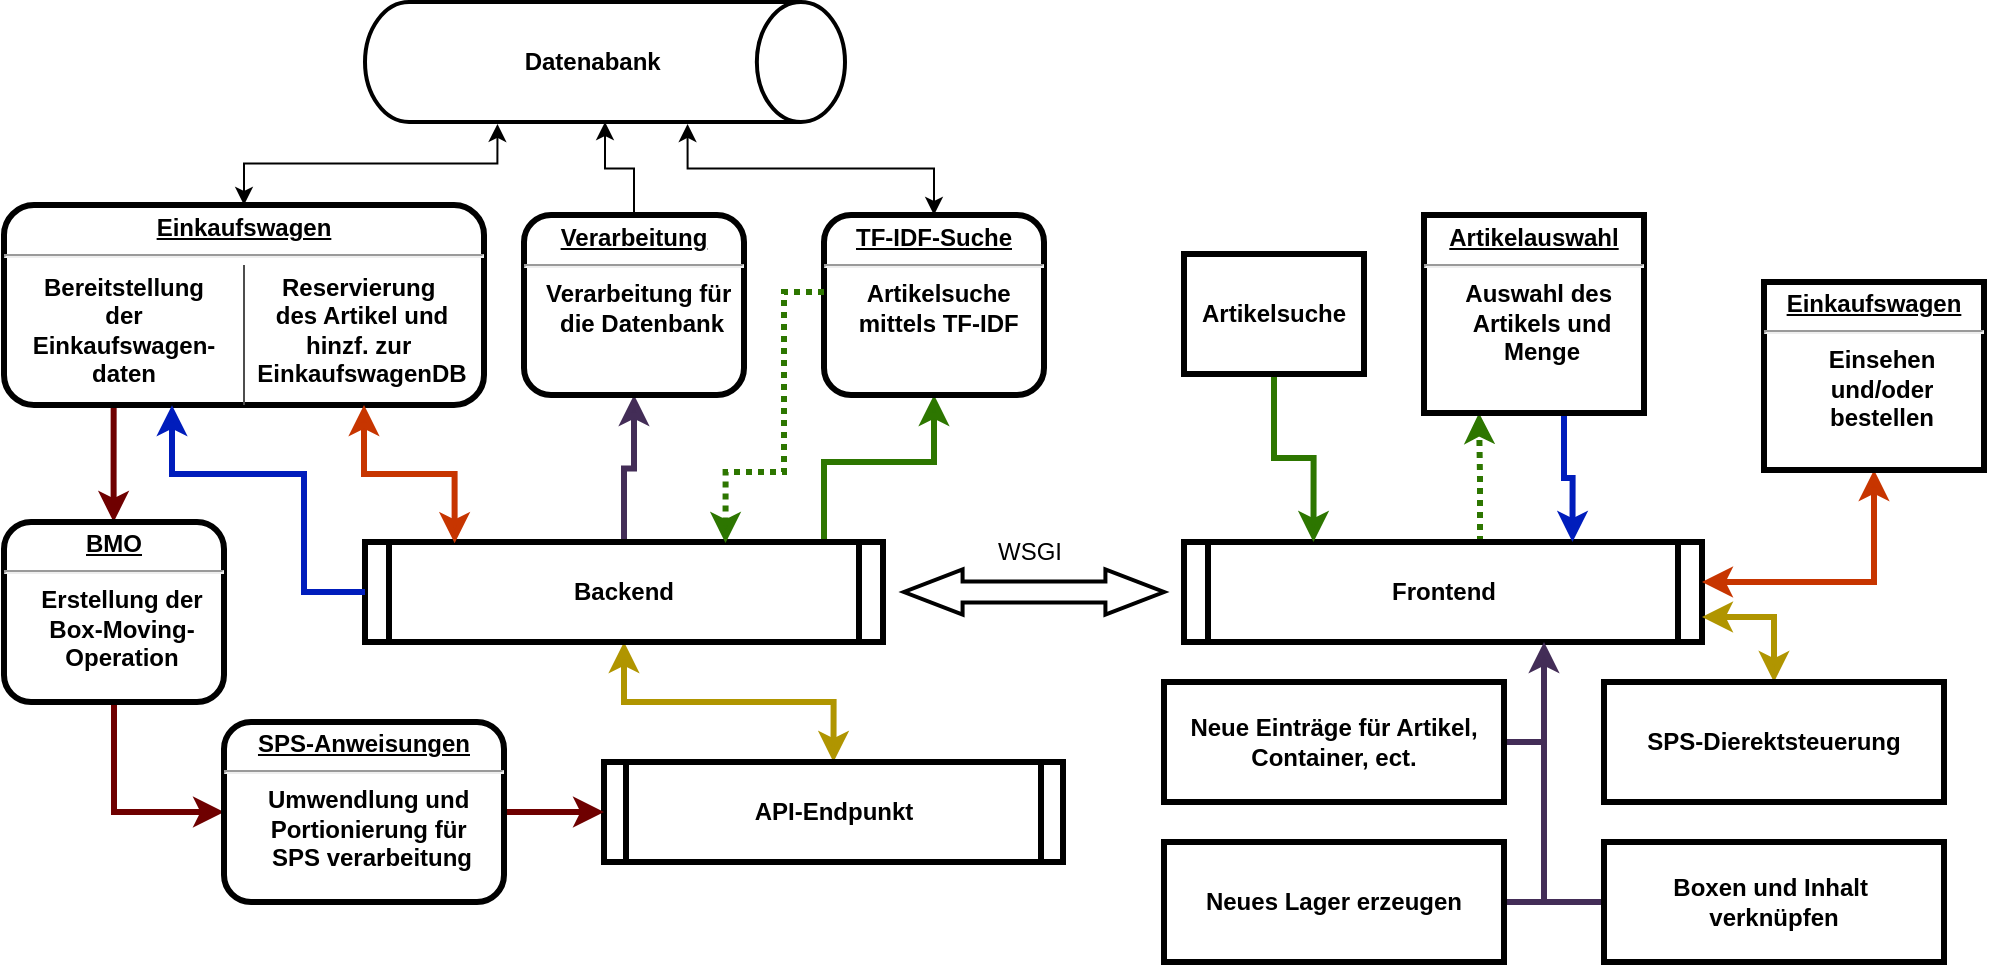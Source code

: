<mxfile version="24.7.17">
  <diagram name="Page-1" id="c7558073-3199-34d8-9f00-42111426c3f3">
    <mxGraphModel dx="2021" dy="697" grid="1" gridSize="10" guides="1" tooltips="1" connect="1" arrows="1" fold="1" page="1" pageScale="1" pageWidth="826" pageHeight="1169" background="none" math="0" shadow="0">
      <root>
        <mxCell id="0" />
        <mxCell id="1" parent="0" />
        <mxCell id="gBv6j1U0ucPJLiP_LBgZ-112" style="edgeStyle=orthogonalEdgeStyle;rounded=0;orthogonalLoop=1;jettySize=auto;html=1;fillColor=#60a917;strokeColor=#2D7600;strokeWidth=3;" edge="1" parent="1" source="5" target="gBv6j1U0ucPJLiP_LBgZ-106">
          <mxGeometry relative="1" as="geometry">
            <Array as="points">
              <mxPoint x="280" y="430" />
              <mxPoint x="335" y="430" />
            </Array>
          </mxGeometry>
        </mxCell>
        <mxCell id="gBv6j1U0ucPJLiP_LBgZ-147" style="edgeStyle=orthogonalEdgeStyle;rounded=0;orthogonalLoop=1;jettySize=auto;html=1;entryX=0.5;entryY=1;entryDx=0;entryDy=0;strokeWidth=3;fillColor=#76608a;strokeColor=#432D57;" edge="1" parent="1" source="5" target="6">
          <mxGeometry relative="1" as="geometry" />
        </mxCell>
        <mxCell id="gBv6j1U0ucPJLiP_LBgZ-156" style="edgeStyle=orthogonalEdgeStyle;rounded=0;orthogonalLoop=1;jettySize=auto;html=1;entryX=0.5;entryY=0;entryDx=0;entryDy=0;strokeColor=#B09500;strokeWidth=3;align=center;verticalAlign=middle;fontFamily=Helvetica;fontSize=11;fontColor=default;labelBackgroundColor=default;startArrow=classic;startFill=1;endArrow=classic;fillColor=#e3c800;" edge="1" parent="1" source="5" target="gBv6j1U0ucPJLiP_LBgZ-131">
          <mxGeometry relative="1" as="geometry" />
        </mxCell>
        <mxCell id="5" value="Backend" style="shape=process;whiteSpace=wrap;align=center;verticalAlign=middle;size=0.048;fontStyle=1;strokeWidth=3;labelBackgroundColor=none;" parent="1" vertex="1">
          <mxGeometry x="50.5" y="470" width="259" height="50" as="geometry" />
        </mxCell>
        <mxCell id="gBv6j1U0ucPJLiP_LBgZ-144" value="" style="edgeStyle=orthogonalEdgeStyle;rounded=0;orthogonalLoop=1;jettySize=auto;html=1;startArrow=none;startFill=0;" edge="1" parent="1" source="6" target="gBv6j1U0ucPJLiP_LBgZ-138">
          <mxGeometry relative="1" as="geometry" />
        </mxCell>
        <mxCell id="6" value="&lt;p style=&quot;margin: 0px; margin-top: 4px; text-align: center; text-decoration: underline;&quot;&gt;&lt;strong&gt;Verarbeitung&lt;br&gt;&lt;/strong&gt;&lt;/p&gt;&lt;hr&gt;&lt;p style=&quot;margin: 0px; margin-left: 8px;&quot;&gt;Verarbeitung für&amp;nbsp;&lt;/p&gt;&lt;p style=&quot;margin: 0px; margin-left: 8px;&quot;&gt;die Datenbank&lt;/p&gt;" style="verticalAlign=middle;align=center;overflow=fill;fontSize=12;fontFamily=Helvetica;html=1;rounded=1;fontStyle=1;strokeWidth=3;labelBackgroundColor=none;" parent="1" vertex="1">
          <mxGeometry x="130" y="306.5" width="110" height="90" as="geometry" />
        </mxCell>
        <mxCell id="gBv6j1U0ucPJLiP_LBgZ-113" style="edgeStyle=orthogonalEdgeStyle;rounded=0;orthogonalLoop=1;jettySize=auto;html=1;entryX=0.25;entryY=1;entryDx=0;entryDy=0;fillColor=#60a917;strokeColor=#2D7600;dashed=1;dashPattern=1 1;strokeWidth=3;align=center;verticalAlign=middle;fontFamily=Helvetica;fontSize=11;fontColor=default;labelBackgroundColor=default;endArrow=classic;" edge="1" parent="1" source="gBv6j1U0ucPJLiP_LBgZ-96" target="gBv6j1U0ucPJLiP_LBgZ-101">
          <mxGeometry relative="1" as="geometry">
            <Array as="points">
              <mxPoint x="608" y="438" />
              <mxPoint x="608" y="438" />
            </Array>
          </mxGeometry>
        </mxCell>
        <mxCell id="gBv6j1U0ucPJLiP_LBgZ-96" value="Frontend" style="shape=process;whiteSpace=wrap;align=center;verticalAlign=middle;size=0.048;fontStyle=1;strokeWidth=3;labelBackgroundColor=none;" vertex="1" parent="1">
          <mxGeometry x="460" y="470" width="259" height="50" as="geometry" />
        </mxCell>
        <mxCell id="gBv6j1U0ucPJLiP_LBgZ-98" value="" style="html=1;shadow=0;dashed=0;align=center;verticalAlign=middle;shape=mxgraph.arrows2.twoWayArrow;dy=0.53;dx=29.29;strokeWidth=2;" vertex="1" parent="1">
          <mxGeometry x="320" y="483.75" width="130" height="22.5" as="geometry" />
        </mxCell>
        <mxCell id="gBv6j1U0ucPJLiP_LBgZ-99" value="WSGI" style="text;html=1;align=center;verticalAlign=middle;whiteSpace=wrap;rounded=0;" vertex="1" parent="1">
          <mxGeometry x="353" y="460" width="60" height="30" as="geometry" />
        </mxCell>
        <mxCell id="gBv6j1U0ucPJLiP_LBgZ-130" style="edgeStyle=orthogonalEdgeStyle;rounded=0;orthogonalLoop=1;jettySize=auto;html=1;entryX=0.75;entryY=0;entryDx=0;entryDy=0;strokeColor=#001DBC;strokeWidth=3;align=center;verticalAlign=middle;fontFamily=Helvetica;fontSize=11;fontColor=default;labelBackgroundColor=default;endArrow=classic;fillColor=#0050ef;" edge="1" parent="1" source="gBv6j1U0ucPJLiP_LBgZ-101" target="gBv6j1U0ucPJLiP_LBgZ-96">
          <mxGeometry relative="1" as="geometry">
            <Array as="points">
              <mxPoint x="650" y="438" />
              <mxPoint x="654" y="438" />
            </Array>
          </mxGeometry>
        </mxCell>
        <mxCell id="gBv6j1U0ucPJLiP_LBgZ-101" value="&lt;p style=&quot;margin: 0px; margin-top: 4px; text-align: center; text-decoration: underline;&quot;&gt;&lt;strong&gt;Artikelauswahl&lt;br&gt;&lt;/strong&gt;&lt;/p&gt;&lt;hr&gt;&lt;p style=&quot;margin: 0px; margin-left: 8px;&quot;&gt;Auswahl des&amp;nbsp;&lt;/p&gt;&lt;p style=&quot;margin: 0px; margin-left: 8px;&quot;&gt;Artikels und&lt;/p&gt;&lt;p style=&quot;margin: 0px; margin-left: 8px;&quot;&gt;Menge&lt;/p&gt;&lt;p style=&quot;margin: 0px; margin-left: 8px;&quot;&gt;&lt;br&gt;&lt;/p&gt;" style="verticalAlign=middle;align=center;overflow=fill;fontSize=12;fontFamily=Helvetica;html=1;rounded=1;fontStyle=1;strokeWidth=3;labelBackgroundColor=none;arcSize=0;" vertex="1" parent="1">
          <mxGeometry x="580" y="306.5" width="110" height="99" as="geometry" />
        </mxCell>
        <mxCell id="gBv6j1U0ucPJLiP_LBgZ-129" style="edgeStyle=orthogonalEdgeStyle;rounded=0;orthogonalLoop=1;jettySize=auto;html=1;exitX=0.5;exitY=1;exitDx=0;exitDy=0;fillColor=#fa6800;strokeColor=#C73500;endArrow=classic;endFill=1;strokeWidth=3;startArrow=classic;startFill=1;" edge="1" parent="1" source="gBv6j1U0ucPJLiP_LBgZ-102" target="gBv6j1U0ucPJLiP_LBgZ-96">
          <mxGeometry relative="1" as="geometry">
            <Array as="points">
              <mxPoint x="805" y="490" />
            </Array>
          </mxGeometry>
        </mxCell>
        <mxCell id="gBv6j1U0ucPJLiP_LBgZ-102" value="&lt;p style=&quot;margin: 0px; margin-top: 4px; text-align: center; text-decoration: underline;&quot;&gt;Einkaufswagen&lt;/p&gt;&lt;hr&gt;&lt;p style=&quot;margin: 0px; margin-left: 8px;&quot;&gt;Einsehen&lt;br&gt;und/oder&lt;br&gt;bestellen&lt;/p&gt;" style="verticalAlign=middle;align=center;overflow=fill;fontSize=12;fontFamily=Helvetica;html=1;rounded=1;fontStyle=1;strokeWidth=3;labelBackgroundColor=none;arcSize=0;" vertex="1" parent="1">
          <mxGeometry x="750" y="340" width="110" height="94" as="geometry" />
        </mxCell>
        <mxCell id="gBv6j1U0ucPJLiP_LBgZ-104" style="edgeStyle=orthogonalEdgeStyle;rounded=0;orthogonalLoop=1;jettySize=auto;html=1;entryX=0.25;entryY=0;entryDx=0;entryDy=0;strokeWidth=3;fillColor=#60a917;strokeColor=#2D7600;" edge="1" parent="1" source="gBv6j1U0ucPJLiP_LBgZ-103" target="gBv6j1U0ucPJLiP_LBgZ-96">
          <mxGeometry relative="1" as="geometry" />
        </mxCell>
        <mxCell id="gBv6j1U0ucPJLiP_LBgZ-103" value="Artikelsuche" style="whiteSpace=wrap;align=center;verticalAlign=middle;fontStyle=1;strokeWidth=3;labelBackgroundColor=none;" vertex="1" parent="1">
          <mxGeometry x="460" y="326" width="90" height="60" as="geometry" />
        </mxCell>
        <mxCell id="gBv6j1U0ucPJLiP_LBgZ-106" value="&lt;p style=&quot;margin: 0px; margin-top: 4px; text-align: center; text-decoration: underline;&quot;&gt;TF-IDF-Suche&lt;/p&gt;&lt;hr&gt;&lt;p style=&quot;margin: 0px; margin-left: 8px;&quot;&gt;Artikelsuche&amp;nbsp;&lt;/p&gt;&lt;p style=&quot;margin: 0px; margin-left: 8px;&quot;&gt;mittels TF-IDF&amp;nbsp;&lt;/p&gt;" style="verticalAlign=middle;align=center;overflow=fill;fontSize=12;fontFamily=Helvetica;html=1;rounded=1;fontStyle=1;strokeWidth=3;labelBackgroundColor=none;" vertex="1" parent="1">
          <mxGeometry x="280" y="306.5" width="110" height="90" as="geometry" />
        </mxCell>
        <mxCell id="gBv6j1U0ucPJLiP_LBgZ-110" style="edgeStyle=orthogonalEdgeStyle;rounded=0;orthogonalLoop=1;jettySize=auto;html=1;entryX=0.696;entryY=0.01;entryDx=0;entryDy=0;entryPerimeter=0;fillColor=#60a917;strokeColor=#2D7600;strokeWidth=3;dashed=1;dashPattern=1 1;" edge="1" parent="1" source="gBv6j1U0ucPJLiP_LBgZ-106" target="5">
          <mxGeometry relative="1" as="geometry">
            <Array as="points">
              <mxPoint x="260" y="345" />
              <mxPoint x="260" y="435" />
              <mxPoint x="231" y="435" />
            </Array>
          </mxGeometry>
        </mxCell>
        <mxCell id="gBv6j1U0ucPJLiP_LBgZ-134" style="edgeStyle=orthogonalEdgeStyle;rounded=0;orthogonalLoop=1;jettySize=auto;html=1;entryX=0;entryY=0.5;entryDx=0;entryDy=0;strokeColor=#6F0000;strokeWidth=3;align=center;verticalAlign=middle;fontFamily=Helvetica;fontSize=11;fontColor=default;labelBackgroundColor=default;endArrow=classic;fillColor=#a20025;" edge="1" parent="1" source="gBv6j1U0ucPJLiP_LBgZ-126" target="gBv6j1U0ucPJLiP_LBgZ-133">
          <mxGeometry relative="1" as="geometry" />
        </mxCell>
        <mxCell id="gBv6j1U0ucPJLiP_LBgZ-143" style="edgeStyle=orthogonalEdgeStyle;rounded=0;orthogonalLoop=1;jettySize=auto;html=1;entryX=0.25;entryY=1;entryDx=0;entryDy=0;endArrow=none;endFill=0;startArrow=classic;startFill=1;fillColor=#a20025;strokeColor=#6F0000;strokeWidth=3;align=center;verticalAlign=middle;fontFamily=Helvetica;fontSize=11;fontColor=default;labelBackgroundColor=default;" edge="1" parent="1">
          <mxGeometry relative="1" as="geometry">
            <mxPoint x="-75.17" y="460" as="sourcePoint" />
            <mxPoint x="-75.17" y="401.5" as="targetPoint" />
            <Array as="points">
              <mxPoint x="-75.17" y="440" />
              <mxPoint x="-75.17" y="440" />
            </Array>
          </mxGeometry>
        </mxCell>
        <mxCell id="gBv6j1U0ucPJLiP_LBgZ-126" value="&lt;p style=&quot;margin: 0px; margin-top: 4px; text-align: center; text-decoration: underline;&quot;&gt;&lt;strong&gt;BMO&lt;br&gt;&lt;/strong&gt;&lt;/p&gt;&lt;hr&gt;&lt;p style=&quot;margin: 0px; margin-left: 8px;&quot;&gt;&lt;b style=&quot;text-wrap: wrap;&quot;&gt;Erstellung der Box-&lt;/b&gt;&lt;b style=&quot;text-wrap: wrap; background-color: initial;&quot;&gt;Moving-Operation&lt;/b&gt;&lt;br&gt;&lt;/p&gt;" style="verticalAlign=middle;align=center;overflow=fill;fontSize=12;fontFamily=Helvetica;html=1;rounded=1;fontStyle=1;strokeWidth=3;labelBackgroundColor=none;" vertex="1" parent="1">
          <mxGeometry x="-130" y="460" width="110" height="90" as="geometry" />
        </mxCell>
        <mxCell id="gBv6j1U0ucPJLiP_LBgZ-131" value="API-Endpunkt" style="shape=process;whiteSpace=wrap;align=center;verticalAlign=middle;size=0.048;fontStyle=1;strokeWidth=3;labelBackgroundColor=none;" vertex="1" parent="1">
          <mxGeometry x="170" y="580" width="229.5" height="50" as="geometry" />
        </mxCell>
        <mxCell id="gBv6j1U0ucPJLiP_LBgZ-135" style="edgeStyle=orthogonalEdgeStyle;rounded=0;orthogonalLoop=1;jettySize=auto;html=1;entryX=0;entryY=0.5;entryDx=0;entryDy=0;strokeColor=#6F0000;strokeWidth=3;align=center;verticalAlign=middle;fontFamily=Helvetica;fontSize=11;fontColor=default;labelBackgroundColor=default;endArrow=classic;fillColor=#a20025;" edge="1" parent="1" source="gBv6j1U0ucPJLiP_LBgZ-133" target="gBv6j1U0ucPJLiP_LBgZ-131">
          <mxGeometry relative="1" as="geometry" />
        </mxCell>
        <mxCell id="gBv6j1U0ucPJLiP_LBgZ-133" value="&lt;p style=&quot;margin: 0px; margin-top: 4px; text-align: center; text-decoration: underline;&quot;&gt;&lt;strong&gt;SPS-Anweisungen&lt;/strong&gt;&lt;/p&gt;&lt;hr&gt;&lt;p style=&quot;margin: 0px; margin-left: 8px;&quot;&gt;Umwendlung und&amp;nbsp;&lt;/p&gt;&lt;p style=&quot;margin: 0px; margin-left: 8px;&quot;&gt;Portionierung für&amp;nbsp;&lt;/p&gt;&lt;p style=&quot;margin: 0px; margin-left: 8px;&quot;&gt;SPS verarbeitung&lt;/p&gt;" style="verticalAlign=middle;align=center;overflow=fill;fontSize=12;fontFamily=Helvetica;html=1;rounded=1;fontStyle=1;strokeWidth=3;labelBackgroundColor=none;" vertex="1" parent="1">
          <mxGeometry x="-20" y="560" width="140" height="90" as="geometry" />
        </mxCell>
        <mxCell id="gBv6j1U0ucPJLiP_LBgZ-137" value="" style="group" vertex="1" connectable="0" parent="1">
          <mxGeometry x="-130" y="301.5" width="240" height="100" as="geometry" />
        </mxCell>
        <mxCell id="gBv6j1U0ucPJLiP_LBgZ-115" value="&lt;p style=&quot;margin: 0px; margin-top: 4px; text-align: center; text-decoration: underline;&quot;&gt;&lt;strong&gt;Einkaufswagen&lt;br&gt;&lt;/strong&gt;&lt;/p&gt;&lt;hr&gt;&lt;p style=&quot;margin: 0px; margin-left: 8px;&quot;&gt;&lt;br&gt;&lt;/p&gt;" style="verticalAlign=middle;align=center;overflow=fill;fontSize=12;fontFamily=Helvetica;html=1;rounded=1;fontStyle=1;strokeWidth=3;labelBackgroundColor=none;" vertex="1" parent="gBv6j1U0ucPJLiP_LBgZ-137">
          <mxGeometry width="240" height="100" as="geometry" />
        </mxCell>
        <mxCell id="gBv6j1U0ucPJLiP_LBgZ-118" value="" style="line;strokeWidth=1;direction=south;html=1;strokeColor=#4D4D4D;" vertex="1" parent="gBv6j1U0ucPJLiP_LBgZ-137">
          <mxGeometry x="115" y="30" width="10" height="70" as="geometry" />
        </mxCell>
        <mxCell id="gBv6j1U0ucPJLiP_LBgZ-120" value="&lt;p style=&quot;font-weight: 700; text-wrap: nowrap; margin: 0px 0px 0px 8px;&quot;&gt;Reservierung&amp;nbsp;&lt;/p&gt;&lt;p style=&quot;font-weight: 700; text-wrap: nowrap; margin: 0px 0px 0px 8px;&quot;&gt;des Artikel und&lt;br&gt;hinzf. zur&amp;nbsp;&lt;/p&gt;&lt;p style=&quot;font-weight: 700; text-wrap: nowrap; margin: 0px 0px 0px 8px;&quot;&gt;EinkaufswagenDB&lt;/p&gt;" style="text;html=1;align=center;verticalAlign=middle;whiteSpace=wrap;rounded=0;" vertex="1" parent="gBv6j1U0ucPJLiP_LBgZ-137">
          <mxGeometry x="145" y="47" width="60" height="30" as="geometry" />
        </mxCell>
        <mxCell id="gBv6j1U0ucPJLiP_LBgZ-125" value="&lt;b&gt;Bereitstellung der Einkaufswagen-daten&lt;/b&gt;" style="text;html=1;align=center;verticalAlign=middle;whiteSpace=wrap;rounded=0;fontFamily=Helvetica;fontSize=12;fontColor=default;" vertex="1" parent="gBv6j1U0ucPJLiP_LBgZ-137">
          <mxGeometry x="30" y="47" width="60" height="30" as="geometry" />
        </mxCell>
        <mxCell id="gBv6j1U0ucPJLiP_LBgZ-138" value="&lt;b&gt;Datenabank&amp;nbsp; &amp;nbsp;&amp;nbsp;&lt;/b&gt;" style="strokeWidth=2;html=1;shape=mxgraph.flowchart.direct_data;whiteSpace=wrap;" vertex="1" parent="1">
          <mxGeometry x="50.5" y="200" width="240" height="60" as="geometry" />
        </mxCell>
        <mxCell id="gBv6j1U0ucPJLiP_LBgZ-153" style="edgeStyle=orthogonalEdgeStyle;rounded=0;orthogonalLoop=1;jettySize=auto;html=1;endArrow=none;endFill=0;strokeColor=#432D57;strokeWidth=3;align=center;verticalAlign=middle;fontFamily=Helvetica;fontSize=11;fontColor=default;labelBackgroundColor=default;fillColor=#76608a;" edge="1" parent="1" source="gBv6j1U0ucPJLiP_LBgZ-140">
          <mxGeometry relative="1" as="geometry">
            <mxPoint x="640" y="570" as="targetPoint" />
          </mxGeometry>
        </mxCell>
        <mxCell id="gBv6j1U0ucPJLiP_LBgZ-140" value="Neue Einträge für Artikel, Container, ect." style="whiteSpace=wrap;align=center;verticalAlign=middle;fontStyle=1;strokeWidth=3;labelBackgroundColor=none;" vertex="1" parent="1">
          <mxGeometry x="450" y="540" width="170" height="60" as="geometry" />
        </mxCell>
        <mxCell id="gBv6j1U0ucPJLiP_LBgZ-155" style="edgeStyle=orthogonalEdgeStyle;rounded=0;orthogonalLoop=1;jettySize=auto;html=1;entryX=1;entryY=0.75;entryDx=0;entryDy=0;fillColor=#e3c800;strokeColor=#B09500;strokeWidth=3;startArrow=classic;startFill=1;" edge="1" parent="1" source="gBv6j1U0ucPJLiP_LBgZ-142" target="gBv6j1U0ucPJLiP_LBgZ-96">
          <mxGeometry relative="1" as="geometry" />
        </mxCell>
        <mxCell id="gBv6j1U0ucPJLiP_LBgZ-142" value="SPS-Dierektsteuerung" style="whiteSpace=wrap;align=center;verticalAlign=middle;fontStyle=1;strokeWidth=3;labelBackgroundColor=none;" vertex="1" parent="1">
          <mxGeometry x="670" y="540" width="170" height="60" as="geometry" />
        </mxCell>
        <mxCell id="gBv6j1U0ucPJLiP_LBgZ-145" style="edgeStyle=orthogonalEdgeStyle;rounded=0;orthogonalLoop=1;jettySize=auto;html=1;entryX=0.672;entryY=1.016;entryDx=0;entryDy=0;entryPerimeter=0;startArrow=classic;startFill=1;" edge="1" parent="1" source="gBv6j1U0ucPJLiP_LBgZ-106" target="gBv6j1U0ucPJLiP_LBgZ-138">
          <mxGeometry relative="1" as="geometry" />
        </mxCell>
        <mxCell id="gBv6j1U0ucPJLiP_LBgZ-146" style="edgeStyle=orthogonalEdgeStyle;rounded=0;orthogonalLoop=1;jettySize=auto;html=1;entryX=0.276;entryY=1.016;entryDx=0;entryDy=0;entryPerimeter=0;startArrow=classic;startFill=1;" edge="1" parent="1" source="gBv6j1U0ucPJLiP_LBgZ-115" target="gBv6j1U0ucPJLiP_LBgZ-138">
          <mxGeometry relative="1" as="geometry" />
        </mxCell>
        <mxCell id="gBv6j1U0ucPJLiP_LBgZ-152" style="edgeStyle=orthogonalEdgeStyle;rounded=0;orthogonalLoop=1;jettySize=auto;html=1;strokeColor=#432D57;strokeWidth=3;align=center;verticalAlign=middle;fontFamily=Helvetica;fontSize=11;fontColor=default;labelBackgroundColor=default;endArrow=classic;endFill=1;fillColor=#76608a;" edge="1" parent="1">
          <mxGeometry relative="1" as="geometry">
            <mxPoint x="640" y="520" as="targetPoint" />
            <mxPoint x="619.99" y="652" as="sourcePoint" />
            <Array as="points">
              <mxPoint x="620" y="650" />
              <mxPoint x="640" y="650" />
            </Array>
          </mxGeometry>
        </mxCell>
        <mxCell id="gBv6j1U0ucPJLiP_LBgZ-148" value="Neues Lager erzeugen" style="whiteSpace=wrap;align=center;verticalAlign=middle;fontStyle=1;strokeWidth=3;labelBackgroundColor=none;" vertex="1" parent="1">
          <mxGeometry x="450" y="620" width="170" height="60" as="geometry" />
        </mxCell>
        <mxCell id="gBv6j1U0ucPJLiP_LBgZ-154" style="edgeStyle=orthogonalEdgeStyle;rounded=0;orthogonalLoop=1;jettySize=auto;html=1;endArrow=none;endFill=0;fillColor=#76608a;strokeColor=#432D57;strokeWidth=3;align=center;verticalAlign=middle;fontFamily=Helvetica;fontSize=11;fontColor=default;labelBackgroundColor=default;" edge="1" parent="1" source="gBv6j1U0ucPJLiP_LBgZ-149">
          <mxGeometry relative="1" as="geometry">
            <mxPoint x="640" y="650" as="targetPoint" />
          </mxGeometry>
        </mxCell>
        <mxCell id="gBv6j1U0ucPJLiP_LBgZ-149" value="Boxen und Inhalt &#xa;verknüpfen" style="whiteSpace=wrap;align=center;verticalAlign=middle;fontStyle=1;strokeWidth=3;labelBackgroundColor=none;" vertex="1" parent="1">
          <mxGeometry x="670" y="620" width="170" height="60" as="geometry" />
        </mxCell>
        <mxCell id="gBv6j1U0ucPJLiP_LBgZ-150" style="edgeStyle=orthogonalEdgeStyle;rounded=0;orthogonalLoop=1;jettySize=auto;html=1;entryX=0.173;entryY=0.012;entryDx=0;entryDy=0;entryPerimeter=0;strokeColor=#C73500;strokeWidth=3;align=center;verticalAlign=middle;fontFamily=Helvetica;fontSize=11;fontColor=default;labelBackgroundColor=default;startArrow=classic;startFill=1;endArrow=classic;endFill=1;fillColor=#fa6800;" edge="1" parent="1" source="gBv6j1U0ucPJLiP_LBgZ-115" target="5">
          <mxGeometry relative="1" as="geometry">
            <Array as="points">
              <mxPoint x="50" y="436" />
              <mxPoint x="95" y="436" />
            </Array>
          </mxGeometry>
        </mxCell>
        <mxCell id="gBv6j1U0ucPJLiP_LBgZ-151" style="edgeStyle=orthogonalEdgeStyle;rounded=0;orthogonalLoop=1;jettySize=auto;html=1;entryX=0.35;entryY=1.001;entryDx=0;entryDy=0;entryPerimeter=0;strokeColor=#001DBC;strokeWidth=3;align=center;verticalAlign=middle;fontFamily=Helvetica;fontSize=11;fontColor=default;labelBackgroundColor=default;endArrow=classic;fillColor=#0050ef;" edge="1" parent="1" source="5" target="gBv6j1U0ucPJLiP_LBgZ-115">
          <mxGeometry relative="1" as="geometry">
            <Array as="points">
              <mxPoint x="20" y="495" />
              <mxPoint x="20" y="436" />
              <mxPoint x="-46" y="436" />
            </Array>
          </mxGeometry>
        </mxCell>
      </root>
    </mxGraphModel>
  </diagram>
</mxfile>
